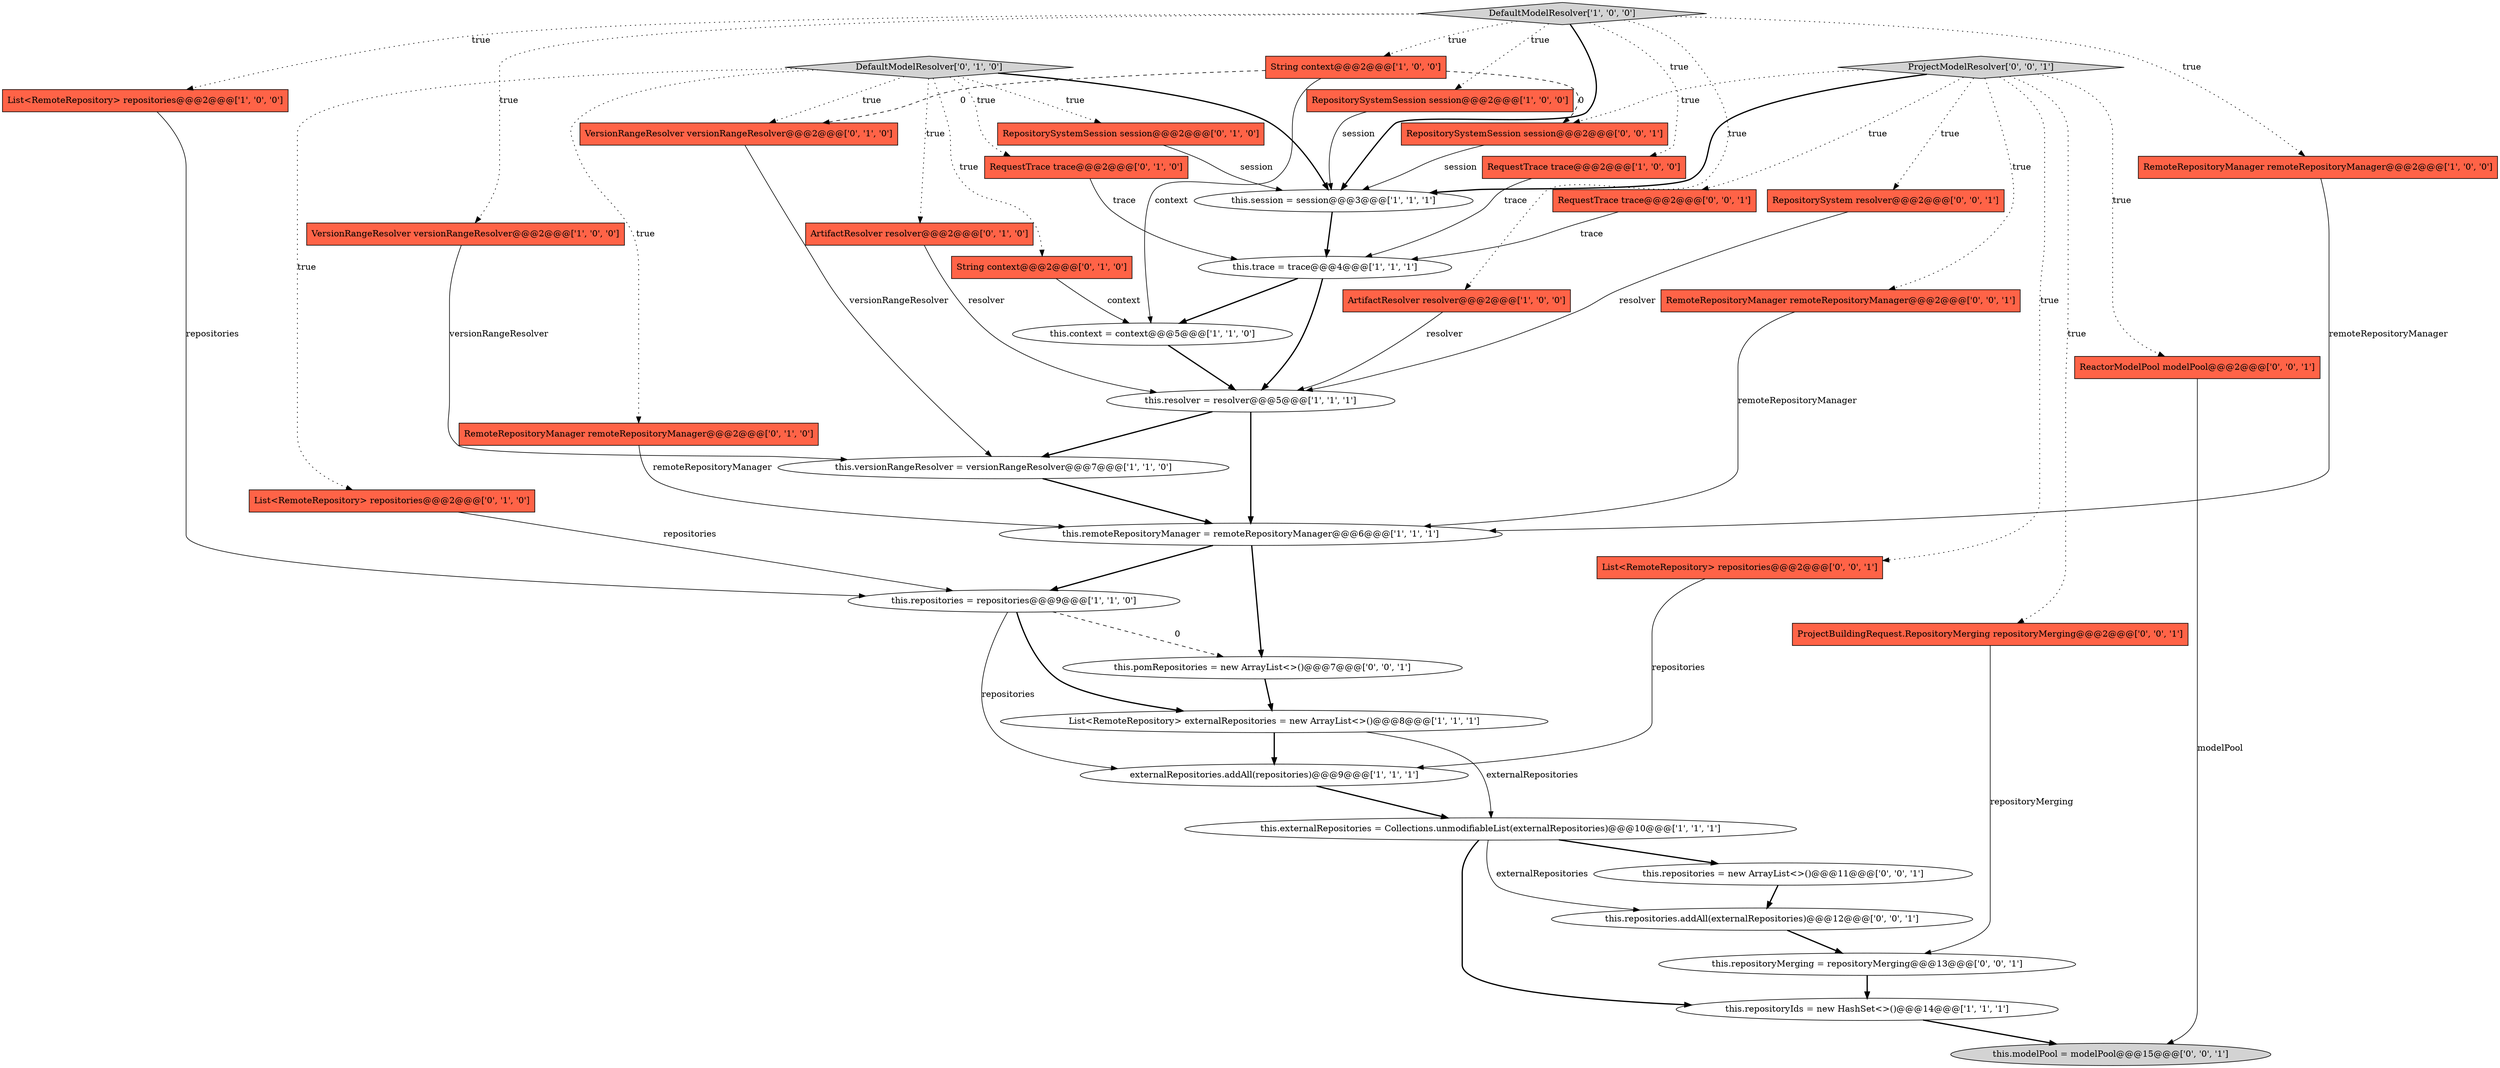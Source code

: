 digraph {
30 [style = filled, label = "RepositorySystem resolver@@@2@@@['0', '0', '1']", fillcolor = tomato, shape = box image = "AAA0AAABBB3BBB"];
11 [style = filled, label = "RepositorySystemSession session@@@2@@@['1', '0', '0']", fillcolor = tomato, shape = box image = "AAA0AAABBB1BBB"];
25 [style = filled, label = "RemoteRepositoryManager remoteRepositoryManager@@@2@@@['0', '1', '0']", fillcolor = tomato, shape = box image = "AAA0AAABBB2BBB"];
19 [style = filled, label = "ArtifactResolver resolver@@@2@@@['0', '1', '0']", fillcolor = tomato, shape = box image = "AAA0AAABBB2BBB"];
5 [style = filled, label = "this.repositoryIds = new HashSet<>()@@@14@@@['1', '1', '1']", fillcolor = white, shape = ellipse image = "AAA0AAABBB1BBB"];
6 [style = filled, label = "RemoteRepositoryManager remoteRepositoryManager@@@2@@@['1', '0', '0']", fillcolor = tomato, shape = box image = "AAA0AAABBB1BBB"];
14 [style = filled, label = "this.trace = trace@@@4@@@['1', '1', '1']", fillcolor = white, shape = ellipse image = "AAA0AAABBB1BBB"];
13 [style = filled, label = "VersionRangeResolver versionRangeResolver@@@2@@@['1', '0', '0']", fillcolor = tomato, shape = box image = "AAA0AAABBB1BBB"];
17 [style = filled, label = "String context@@@2@@@['1', '0', '0']", fillcolor = tomato, shape = box image = "AAA1AAABBB1BBB"];
29 [style = filled, label = "this.repositoryMerging = repositoryMerging@@@13@@@['0', '0', '1']", fillcolor = white, shape = ellipse image = "AAA0AAABBB3BBB"];
38 [style = filled, label = "RepositorySystemSession session@@@2@@@['0', '0', '1']", fillcolor = tomato, shape = box image = "AAA0AAABBB3BBB"];
4 [style = filled, label = "this.versionRangeResolver = versionRangeResolver@@@7@@@['1', '1', '0']", fillcolor = white, shape = ellipse image = "AAA0AAABBB1BBB"];
24 [style = filled, label = "DefaultModelResolver['0', '1', '0']", fillcolor = lightgray, shape = diamond image = "AAA0AAABBB2BBB"];
8 [style = filled, label = "DefaultModelResolver['1', '0', '0']", fillcolor = lightgray, shape = diamond image = "AAA0AAABBB1BBB"];
37 [style = filled, label = "this.modelPool = modelPool@@@15@@@['0', '0', '1']", fillcolor = lightgray, shape = ellipse image = "AAA0AAABBB3BBB"];
15 [style = filled, label = "List<RemoteRepository> externalRepositories = new ArrayList<>()@@@8@@@['1', '1', '1']", fillcolor = white, shape = ellipse image = "AAA0AAABBB1BBB"];
28 [style = filled, label = "ProjectBuildingRequest.RepositoryMerging repositoryMerging@@@2@@@['0', '0', '1']", fillcolor = tomato, shape = box image = "AAA0AAABBB3BBB"];
31 [style = filled, label = "this.repositories.addAll(externalRepositories)@@@12@@@['0', '0', '1']", fillcolor = white, shape = ellipse image = "AAA0AAABBB3BBB"];
39 [style = filled, label = "this.pomRepositories = new ArrayList<>()@@@7@@@['0', '0', '1']", fillcolor = white, shape = ellipse image = "AAA0AAABBB3BBB"];
23 [style = filled, label = "String context@@@2@@@['0', '1', '0']", fillcolor = tomato, shape = box image = "AAA0AAABBB2BBB"];
18 [style = filled, label = "this.repositories = repositories@@@9@@@['1', '1', '0']", fillcolor = white, shape = ellipse image = "AAA0AAABBB1BBB"];
0 [style = filled, label = "List<RemoteRepository> repositories@@@2@@@['1', '0', '0']", fillcolor = tomato, shape = box image = "AAA0AAABBB1BBB"];
22 [style = filled, label = "RequestTrace trace@@@2@@@['0', '1', '0']", fillcolor = tomato, shape = box image = "AAA0AAABBB2BBB"];
32 [style = filled, label = "RemoteRepositoryManager remoteRepositoryManager@@@2@@@['0', '0', '1']", fillcolor = tomato, shape = box image = "AAA0AAABBB3BBB"];
16 [style = filled, label = "this.remoteRepositoryManager = remoteRepositoryManager@@@6@@@['1', '1', '1']", fillcolor = white, shape = ellipse image = "AAA0AAABBB1BBB"];
2 [style = filled, label = "ArtifactResolver resolver@@@2@@@['1', '0', '0']", fillcolor = tomato, shape = box image = "AAA0AAABBB1BBB"];
1 [style = filled, label = "RequestTrace trace@@@2@@@['1', '0', '0']", fillcolor = tomato, shape = box image = "AAA0AAABBB1BBB"];
35 [style = filled, label = "RequestTrace trace@@@2@@@['0', '0', '1']", fillcolor = tomato, shape = box image = "AAA0AAABBB3BBB"];
9 [style = filled, label = "this.externalRepositories = Collections.unmodifiableList(externalRepositories)@@@10@@@['1', '1', '1']", fillcolor = white, shape = ellipse image = "AAA0AAABBB1BBB"];
36 [style = filled, label = "ReactorModelPool modelPool@@@2@@@['0', '0', '1']", fillcolor = tomato, shape = box image = "AAA0AAABBB3BBB"];
12 [style = filled, label = "this.context = context@@@5@@@['1', '1', '0']", fillcolor = white, shape = ellipse image = "AAA0AAABBB1BBB"];
27 [style = filled, label = "List<RemoteRepository> repositories@@@2@@@['0', '0', '1']", fillcolor = tomato, shape = box image = "AAA0AAABBB3BBB"];
34 [style = filled, label = "ProjectModelResolver['0', '0', '1']", fillcolor = lightgray, shape = diamond image = "AAA0AAABBB3BBB"];
26 [style = filled, label = "VersionRangeResolver versionRangeResolver@@@2@@@['0', '1', '0']", fillcolor = tomato, shape = box image = "AAA1AAABBB2BBB"];
7 [style = filled, label = "externalRepositories.addAll(repositories)@@@9@@@['1', '1', '1']", fillcolor = white, shape = ellipse image = "AAA0AAABBB1BBB"];
3 [style = filled, label = "this.session = session@@@3@@@['1', '1', '1']", fillcolor = white, shape = ellipse image = "AAA0AAABBB1BBB"];
20 [style = filled, label = "List<RemoteRepository> repositories@@@2@@@['0', '1', '0']", fillcolor = tomato, shape = box image = "AAA0AAABBB2BBB"];
21 [style = filled, label = "RepositorySystemSession session@@@2@@@['0', '1', '0']", fillcolor = tomato, shape = box image = "AAA0AAABBB2BBB"];
10 [style = filled, label = "this.resolver = resolver@@@5@@@['1', '1', '1']", fillcolor = white, shape = ellipse image = "AAA0AAABBB1BBB"];
33 [style = filled, label = "this.repositories = new ArrayList<>()@@@11@@@['0', '0', '1']", fillcolor = white, shape = ellipse image = "AAA0AAABBB3BBB"];
11->3 [style = solid, label="session"];
30->10 [style = solid, label="resolver"];
34->32 [style = dotted, label="true"];
34->28 [style = dotted, label="true"];
39->15 [style = bold, label=""];
16->18 [style = bold, label=""];
29->5 [style = bold, label=""];
22->14 [style = solid, label="trace"];
36->37 [style = solid, label="modelPool"];
15->7 [style = bold, label=""];
23->12 [style = solid, label="context"];
9->33 [style = bold, label=""];
26->4 [style = solid, label="versionRangeResolver"];
21->3 [style = solid, label="session"];
24->25 [style = dotted, label="true"];
8->2 [style = dotted, label="true"];
38->3 [style = solid, label="session"];
34->36 [style = dotted, label="true"];
19->10 [style = solid, label="resolver"];
3->14 [style = bold, label=""];
18->7 [style = solid, label="repositories"];
18->15 [style = bold, label=""];
8->3 [style = bold, label=""];
6->16 [style = solid, label="remoteRepositoryManager"];
8->17 [style = dotted, label="true"];
14->10 [style = bold, label=""];
31->29 [style = bold, label=""];
17->38 [style = dashed, label="0"];
25->16 [style = solid, label="remoteRepositoryManager"];
0->18 [style = solid, label="repositories"];
34->38 [style = dotted, label="true"];
7->9 [style = bold, label=""];
8->1 [style = dotted, label="true"];
18->39 [style = dashed, label="0"];
35->14 [style = solid, label="trace"];
12->10 [style = bold, label=""];
34->27 [style = dotted, label="true"];
8->6 [style = dotted, label="true"];
13->4 [style = solid, label="versionRangeResolver"];
10->16 [style = bold, label=""];
24->23 [style = dotted, label="true"];
34->35 [style = dotted, label="true"];
34->3 [style = bold, label=""];
24->26 [style = dotted, label="true"];
28->29 [style = solid, label="repositoryMerging"];
24->22 [style = dotted, label="true"];
14->12 [style = bold, label=""];
27->7 [style = solid, label="repositories"];
24->20 [style = dotted, label="true"];
32->16 [style = solid, label="remoteRepositoryManager"];
10->4 [style = bold, label=""];
9->5 [style = bold, label=""];
17->12 [style = solid, label="context"];
33->31 [style = bold, label=""];
8->11 [style = dotted, label="true"];
20->18 [style = solid, label="repositories"];
1->14 [style = solid, label="trace"];
15->9 [style = solid, label="externalRepositories"];
16->39 [style = bold, label=""];
8->13 [style = dotted, label="true"];
8->0 [style = dotted, label="true"];
24->19 [style = dotted, label="true"];
17->26 [style = dashed, label="0"];
24->21 [style = dotted, label="true"];
34->30 [style = dotted, label="true"];
24->3 [style = bold, label=""];
9->31 [style = solid, label="externalRepositories"];
5->37 [style = bold, label=""];
4->16 [style = bold, label=""];
2->10 [style = solid, label="resolver"];
}
